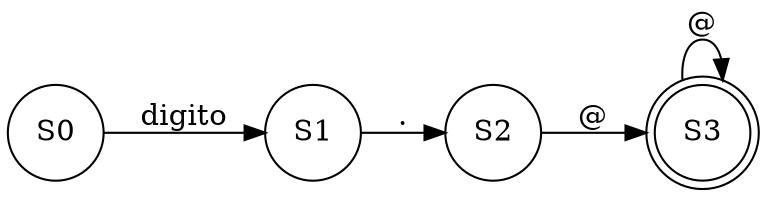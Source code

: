 digraph structs {
rankdir=LR;
node [shape=doublecircle];S3;
node [shape=circle];S0->S1[label="digito"];
S1->S2[label="."];
S2->S3[label="@"];
S3->S3[label="@"];
}
